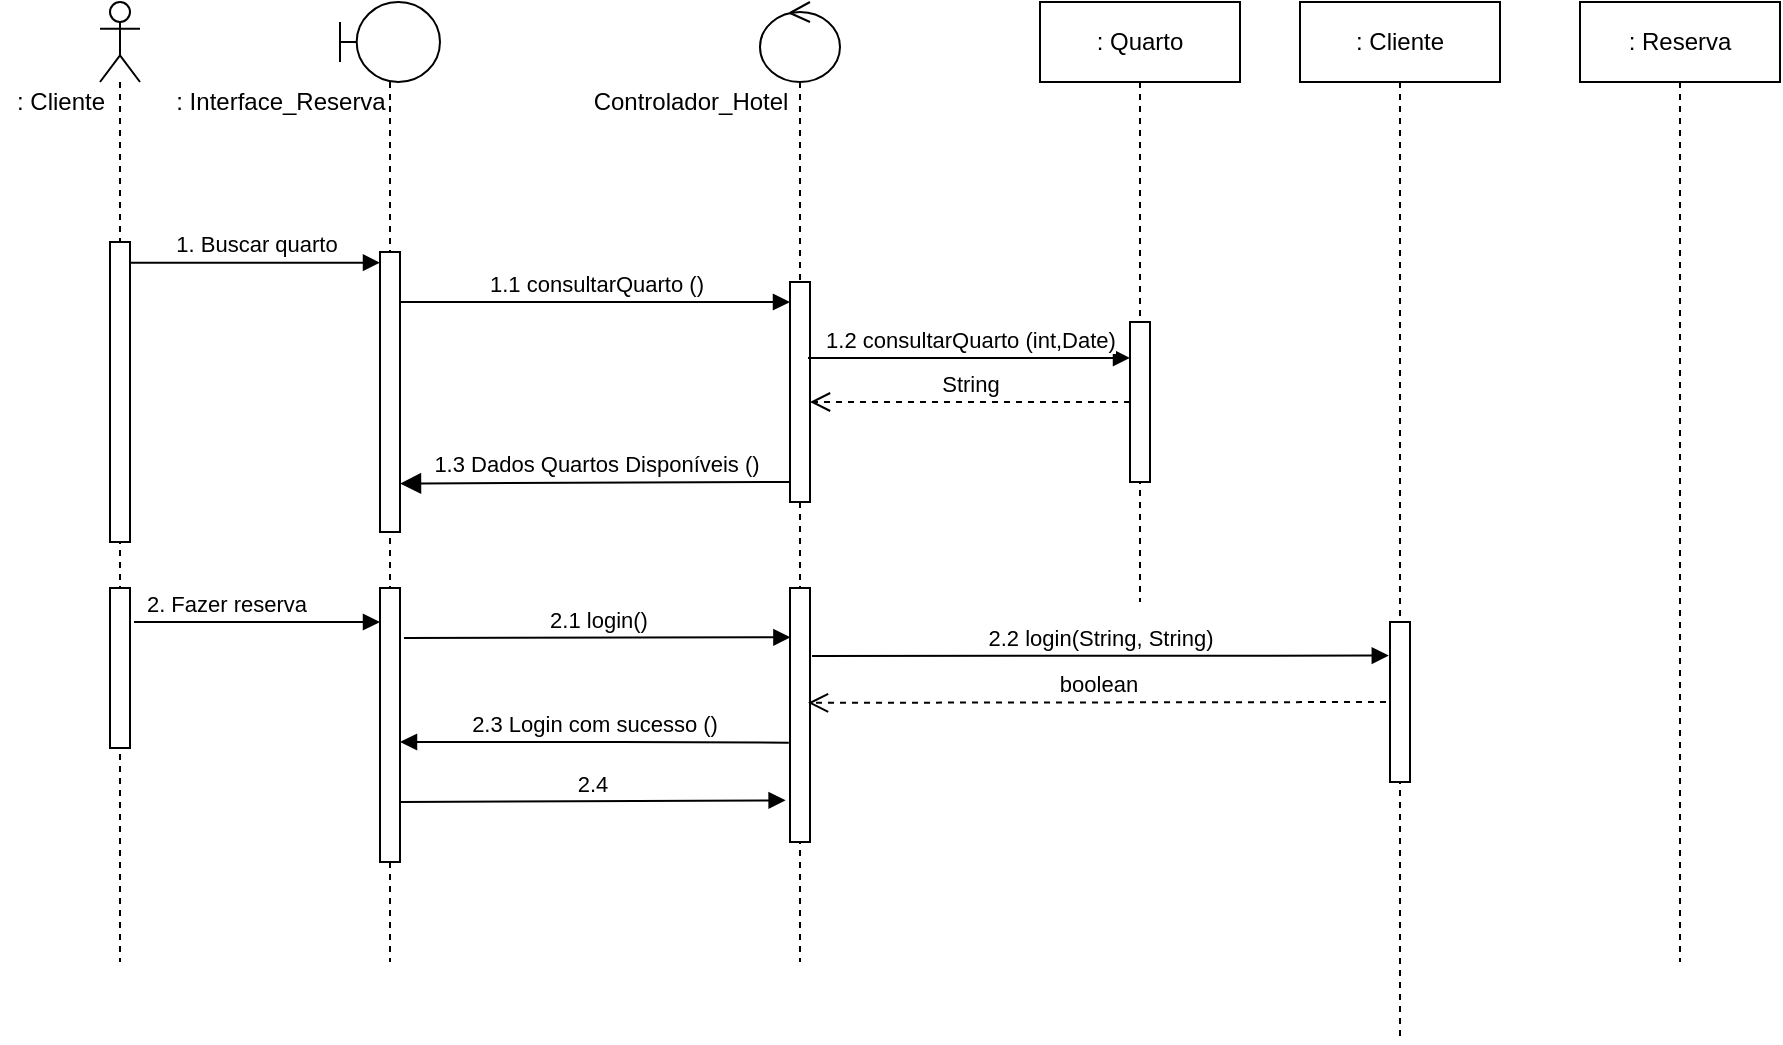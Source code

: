<mxfile version="13.9.9" type="github">
  <diagram name="Page-1" id="e7e014a7-5840-1c2e-5031-d8a46d1fe8dd">
    <mxGraphModel dx="830" dy="460" grid="1" gridSize="10" guides="1" tooltips="1" connect="1" arrows="1" fold="1" page="1" pageScale="1" pageWidth="1169" pageHeight="826" background="#ffffff" math="0" shadow="0">
      <root>
        <mxCell id="0" />
        <mxCell id="1" parent="0" />
        <mxCell id="WNVrMkYCtj4Nlr6T03H6-57" value="" style="shape=umlLifeline;participant=umlActor;perimeter=lifelinePerimeter;whiteSpace=wrap;html=1;container=1;collapsible=0;recursiveResize=0;verticalAlign=top;spacingTop=36;outlineConnect=0;" vertex="1" parent="1">
          <mxGeometry x="160" y="80" width="20" height="480" as="geometry" />
        </mxCell>
        <mxCell id="WNVrMkYCtj4Nlr6T03H6-75" value="" style="html=1;points=[];perimeter=orthogonalPerimeter;" vertex="1" parent="WNVrMkYCtj4Nlr6T03H6-57">
          <mxGeometry x="5" y="120" width="10" height="150" as="geometry" />
        </mxCell>
        <mxCell id="WNVrMkYCtj4Nlr6T03H6-86" value="" style="html=1;points=[];perimeter=orthogonalPerimeter;" vertex="1" parent="WNVrMkYCtj4Nlr6T03H6-57">
          <mxGeometry x="5" y="293" width="10" height="80" as="geometry" />
        </mxCell>
        <mxCell id="WNVrMkYCtj4Nlr6T03H6-60" value=": Cliente" style="text;html=1;align=center;verticalAlign=middle;resizable=0;points=[];autosize=1;" vertex="1" parent="1">
          <mxGeometry x="110" y="120" width="60" height="20" as="geometry" />
        </mxCell>
        <mxCell id="WNVrMkYCtj4Nlr6T03H6-63" value="" style="shape=umlLifeline;participant=umlBoundary;perimeter=lifelinePerimeter;whiteSpace=wrap;html=1;container=1;collapsible=0;recursiveResize=0;verticalAlign=top;spacingTop=36;outlineConnect=0;" vertex="1" parent="1">
          <mxGeometry x="280" y="80" width="50" height="480" as="geometry" />
        </mxCell>
        <mxCell id="WNVrMkYCtj4Nlr6T03H6-76" value="" style="html=1;points=[];perimeter=orthogonalPerimeter;" vertex="1" parent="WNVrMkYCtj4Nlr6T03H6-63">
          <mxGeometry x="20" y="125" width="10" height="140" as="geometry" />
        </mxCell>
        <mxCell id="WNVrMkYCtj4Nlr6T03H6-88" value="" style="html=1;points=[];perimeter=orthogonalPerimeter;" vertex="1" parent="WNVrMkYCtj4Nlr6T03H6-63">
          <mxGeometry x="20" y="293" width="10" height="137" as="geometry" />
        </mxCell>
        <mxCell id="WNVrMkYCtj4Nlr6T03H6-65" value=": Interface_Reserva" style="text;html=1;align=center;verticalAlign=middle;resizable=0;points=[];autosize=1;" vertex="1" parent="1">
          <mxGeometry x="190" y="120" width="120" height="20" as="geometry" />
        </mxCell>
        <mxCell id="WNVrMkYCtj4Nlr6T03H6-66" value="" style="shape=umlLifeline;participant=umlControl;perimeter=lifelinePerimeter;whiteSpace=wrap;html=1;container=1;collapsible=0;recursiveResize=0;verticalAlign=top;spacingTop=36;outlineConnect=0;" vertex="1" parent="1">
          <mxGeometry x="490" y="80" width="40" height="480" as="geometry" />
        </mxCell>
        <mxCell id="WNVrMkYCtj4Nlr6T03H6-77" value="" style="html=1;points=[];perimeter=orthogonalPerimeter;" vertex="1" parent="WNVrMkYCtj4Nlr6T03H6-66">
          <mxGeometry x="15" y="140" width="10" height="110" as="geometry" />
        </mxCell>
        <mxCell id="WNVrMkYCtj4Nlr6T03H6-90" value="" style="html=1;points=[];perimeter=orthogonalPerimeter;" vertex="1" parent="WNVrMkYCtj4Nlr6T03H6-66">
          <mxGeometry x="15" y="293" width="10" height="127" as="geometry" />
        </mxCell>
        <mxCell id="WNVrMkYCtj4Nlr6T03H6-67" value="&lt;div&gt;Controlador_Hotel&lt;/div&gt;" style="text;html=1;align=center;verticalAlign=middle;resizable=0;points=[];autosize=1;" vertex="1" parent="1">
          <mxGeometry x="400" y="120" width="110" height="20" as="geometry" />
        </mxCell>
        <mxCell id="WNVrMkYCtj4Nlr6T03H6-68" value=": Reserva" style="shape=umlLifeline;perimeter=lifelinePerimeter;whiteSpace=wrap;html=1;container=1;collapsible=0;recursiveResize=0;outlineConnect=0;" vertex="1" parent="1">
          <mxGeometry x="900" y="80" width="100" height="480" as="geometry" />
        </mxCell>
        <mxCell id="WNVrMkYCtj4Nlr6T03H6-69" value=": Cliente" style="shape=umlLifeline;perimeter=lifelinePerimeter;whiteSpace=wrap;html=1;container=1;collapsible=0;recursiveResize=0;outlineConnect=0;" vertex="1" parent="1">
          <mxGeometry x="760" y="80" width="100" height="520" as="geometry" />
        </mxCell>
        <mxCell id="WNVrMkYCtj4Nlr6T03H6-92" value="" style="html=1;points=[];perimeter=orthogonalPerimeter;" vertex="1" parent="WNVrMkYCtj4Nlr6T03H6-69">
          <mxGeometry x="45" y="310" width="10" height="80" as="geometry" />
        </mxCell>
        <mxCell id="WNVrMkYCtj4Nlr6T03H6-70" value=": Quarto" style="shape=umlLifeline;perimeter=lifelinePerimeter;whiteSpace=wrap;html=1;container=1;collapsible=0;recursiveResize=0;outlineConnect=0;" vertex="1" parent="1">
          <mxGeometry x="630" y="80" width="100" height="300" as="geometry" />
        </mxCell>
        <mxCell id="WNVrMkYCtj4Nlr6T03H6-78" value="" style="html=1;points=[];perimeter=orthogonalPerimeter;" vertex="1" parent="WNVrMkYCtj4Nlr6T03H6-70">
          <mxGeometry x="45" y="160" width="10" height="80" as="geometry" />
        </mxCell>
        <mxCell id="WNVrMkYCtj4Nlr6T03H6-71" value="1. Buscar quarto" style="html=1;verticalAlign=bottom;endArrow=block;entryX=0;entryY=0.038;entryDx=0;entryDy=0;entryPerimeter=0;" edge="1" parent="1" source="WNVrMkYCtj4Nlr6T03H6-75" target="WNVrMkYCtj4Nlr6T03H6-76">
          <mxGeometry width="80" relative="1" as="geometry">
            <mxPoint x="210" y="230" as="sourcePoint" />
            <mxPoint x="330" y="200" as="targetPoint" />
          </mxGeometry>
        </mxCell>
        <mxCell id="WNVrMkYCtj4Nlr6T03H6-72" value="1.1 consultarQuarto ()" style="html=1;verticalAlign=bottom;endArrow=block;" edge="1" parent="1" source="WNVrMkYCtj4Nlr6T03H6-76" target="WNVrMkYCtj4Nlr6T03H6-77">
          <mxGeometry width="80" relative="1" as="geometry">
            <mxPoint x="340" y="220" as="sourcePoint" />
            <mxPoint x="480" y="230" as="targetPoint" />
            <Array as="points">
              <mxPoint x="460" y="230" />
            </Array>
          </mxGeometry>
        </mxCell>
        <mxCell id="WNVrMkYCtj4Nlr6T03H6-73" value="1.2 consultarQuarto (int,Date)" style="html=1;verticalAlign=bottom;endArrow=block;exitX=0.9;exitY=0.345;exitDx=0;exitDy=0;exitPerimeter=0;" edge="1" parent="1" source="WNVrMkYCtj4Nlr6T03H6-77" target="WNVrMkYCtj4Nlr6T03H6-78">
          <mxGeometry width="80" relative="1" as="geometry">
            <mxPoint x="540" y="260" as="sourcePoint" />
            <mxPoint x="610" y="258" as="targetPoint" />
            <Array as="points" />
          </mxGeometry>
        </mxCell>
        <mxCell id="WNVrMkYCtj4Nlr6T03H6-84" value="String" style="html=1;verticalAlign=bottom;endArrow=open;dashed=1;endSize=8;" edge="1" parent="1" source="WNVrMkYCtj4Nlr6T03H6-78" target="WNVrMkYCtj4Nlr6T03H6-77">
          <mxGeometry relative="1" as="geometry">
            <mxPoint x="640" y="300" as="sourcePoint" />
            <mxPoint x="550" y="300" as="targetPoint" />
          </mxGeometry>
        </mxCell>
        <mxCell id="WNVrMkYCtj4Nlr6T03H6-85" value="1.3 Dados Quartos Disponíveis ()" style="html=1;verticalAlign=bottom;endArrow=block;endSize=8;exitX=0;exitY=0.909;exitDx=0;exitDy=0;exitPerimeter=0;endFill=1;entryX=1;entryY=0.827;entryDx=0;entryDy=0;entryPerimeter=0;" edge="1" parent="1" source="WNVrMkYCtj4Nlr6T03H6-77" target="WNVrMkYCtj4Nlr6T03H6-76">
          <mxGeometry relative="1" as="geometry">
            <mxPoint x="480" y="318" as="sourcePoint" />
            <mxPoint x="330" y="320" as="targetPoint" />
            <Array as="points" />
          </mxGeometry>
        </mxCell>
        <mxCell id="WNVrMkYCtj4Nlr6T03H6-87" value="2. Fazer reserva" style="html=1;verticalAlign=bottom;endArrow=block;" edge="1" parent="1">
          <mxGeometry x="-0.25" width="80" relative="1" as="geometry">
            <mxPoint x="177" y="390" as="sourcePoint" />
            <mxPoint x="300" y="390" as="targetPoint" />
            <mxPoint as="offset" />
          </mxGeometry>
        </mxCell>
        <mxCell id="WNVrMkYCtj4Nlr6T03H6-89" value="2.1 login()" style="html=1;verticalAlign=bottom;endArrow=block;entryX=0.02;entryY=0.194;entryDx=0;entryDy=0;entryPerimeter=0;" edge="1" parent="1" target="WNVrMkYCtj4Nlr6T03H6-90">
          <mxGeometry x="0.002" width="80" relative="1" as="geometry">
            <mxPoint x="312" y="398" as="sourcePoint" />
            <mxPoint x="390" y="400" as="targetPoint" />
            <mxPoint as="offset" />
          </mxGeometry>
        </mxCell>
        <mxCell id="WNVrMkYCtj4Nlr6T03H6-91" value="2.2 login(String, String)" style="html=1;verticalAlign=bottom;endArrow=block;entryX=-0.06;entryY=0.21;entryDx=0;entryDy=0;entryPerimeter=0;" edge="1" parent="1" target="WNVrMkYCtj4Nlr6T03H6-92">
          <mxGeometry width="80" relative="1" as="geometry">
            <mxPoint x="516" y="407" as="sourcePoint" />
            <mxPoint x="804" y="410" as="targetPoint" />
          </mxGeometry>
        </mxCell>
        <mxCell id="WNVrMkYCtj4Nlr6T03H6-93" value="boolean" style="html=1;verticalAlign=bottom;endArrow=open;dashed=1;endSize=8;entryX=0.9;entryY=0.452;entryDx=0;entryDy=0;entryPerimeter=0;" edge="1" parent="1" target="WNVrMkYCtj4Nlr6T03H6-90">
          <mxGeometry relative="1" as="geometry">
            <mxPoint x="803" y="430" as="sourcePoint" />
            <mxPoint x="520" y="430" as="targetPoint" />
          </mxGeometry>
        </mxCell>
        <mxCell id="WNVrMkYCtj4Nlr6T03H6-94" value="2.3 Login com sucesso ()" style="html=1;verticalAlign=bottom;endArrow=block;exitX=-0.06;exitY=0.609;exitDx=0;exitDy=0;exitPerimeter=0;" edge="1" parent="1" source="WNVrMkYCtj4Nlr6T03H6-90">
          <mxGeometry width="80" relative="1" as="geometry">
            <mxPoint x="460" y="410" as="sourcePoint" />
            <mxPoint x="310" y="450" as="targetPoint" />
            <Array as="points">
              <mxPoint x="410" y="450" />
            </Array>
          </mxGeometry>
        </mxCell>
        <mxCell id="WNVrMkYCtj4Nlr6T03H6-95" value="2.4 " style="html=1;verticalAlign=bottom;endArrow=block;entryX=-0.22;entryY=0.836;entryDx=0;entryDy=0;entryPerimeter=0;" edge="1" parent="1" target="WNVrMkYCtj4Nlr6T03H6-90">
          <mxGeometry width="80" relative="1" as="geometry">
            <mxPoint x="310" y="480" as="sourcePoint" />
            <mxPoint x="390" y="480" as="targetPoint" />
          </mxGeometry>
        </mxCell>
      </root>
    </mxGraphModel>
  </diagram>
</mxfile>
